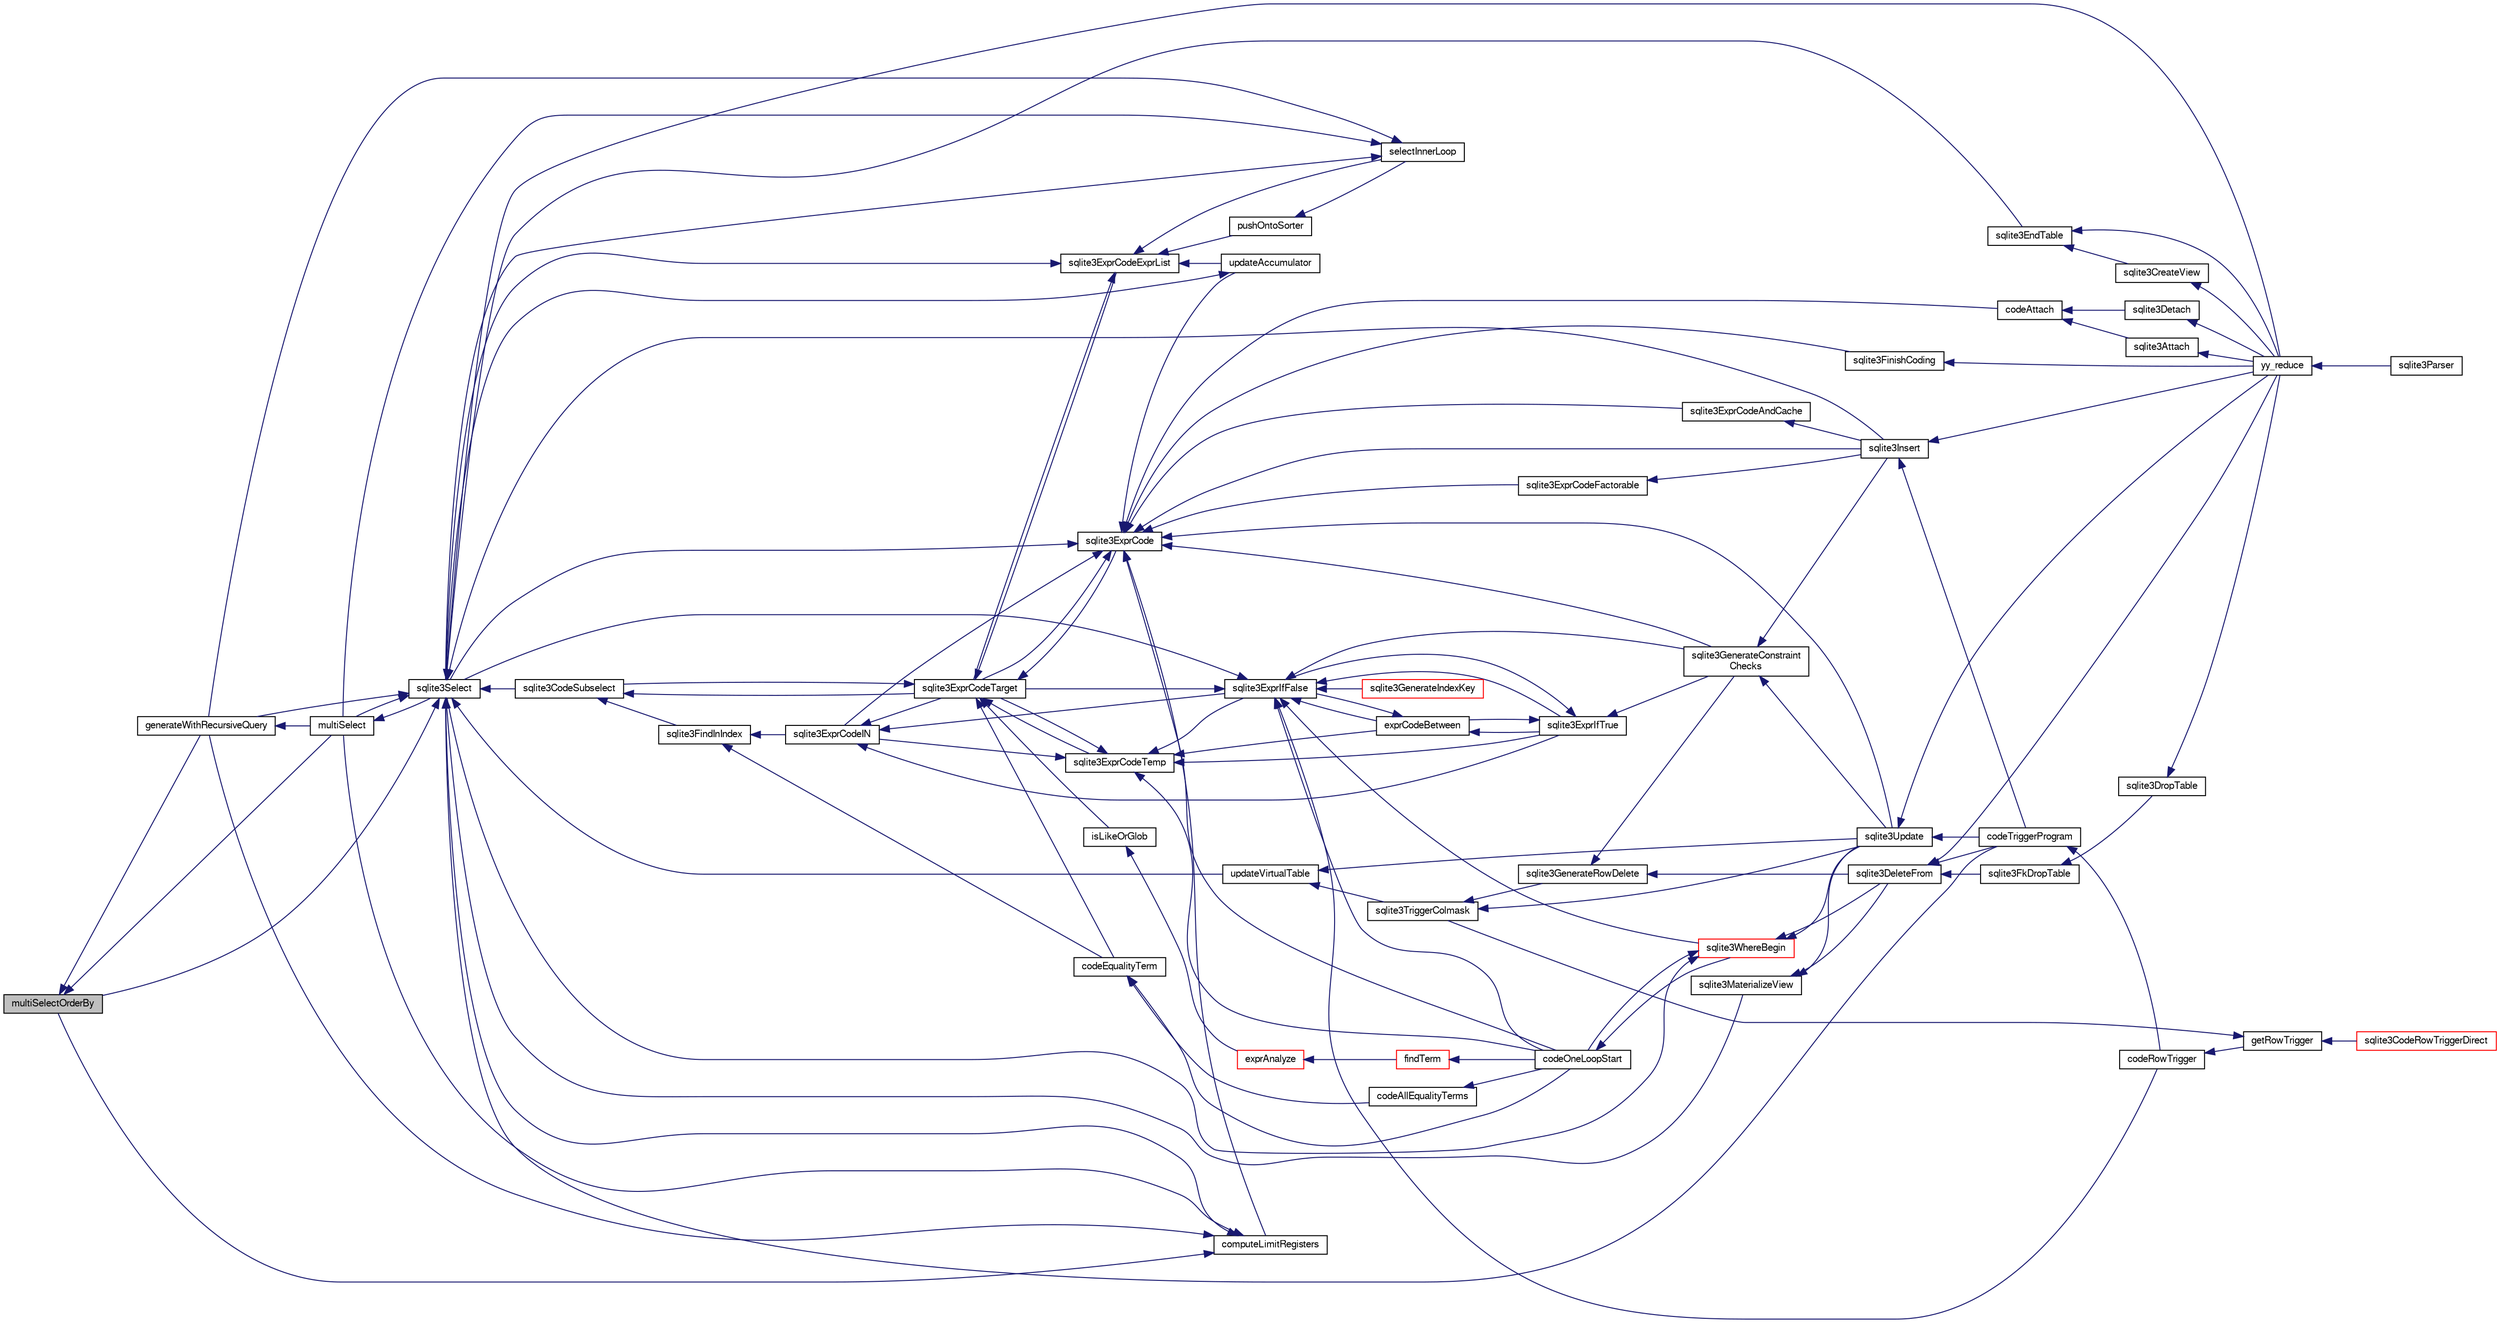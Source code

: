 digraph "multiSelectOrderBy"
{
  edge [fontname="FreeSans",fontsize="10",labelfontname="FreeSans",labelfontsize="10"];
  node [fontname="FreeSans",fontsize="10",shape=record];
  rankdir="LR";
  Node175723 [label="multiSelectOrderBy",height=0.2,width=0.4,color="black", fillcolor="grey75", style="filled", fontcolor="black"];
  Node175723 -> Node175724 [dir="back",color="midnightblue",fontsize="10",style="solid",fontname="FreeSans"];
  Node175724 [label="generateWithRecursiveQuery",height=0.2,width=0.4,color="black", fillcolor="white", style="filled",URL="$sqlite3_8c.html#ade2c3663fa9c3b9676507984b9483942"];
  Node175724 -> Node175725 [dir="back",color="midnightblue",fontsize="10",style="solid",fontname="FreeSans"];
  Node175725 [label="multiSelect",height=0.2,width=0.4,color="black", fillcolor="white", style="filled",URL="$sqlite3_8c.html#a6456c61f3d9b2389738753cedfa24fa7"];
  Node175725 -> Node175726 [dir="back",color="midnightblue",fontsize="10",style="solid",fontname="FreeSans"];
  Node175726 [label="sqlite3Select",height=0.2,width=0.4,color="black", fillcolor="white", style="filled",URL="$sqlite3_8c.html#a2465ee8c956209ba4b272477b7c21a45"];
  Node175726 -> Node175727 [dir="back",color="midnightblue",fontsize="10",style="solid",fontname="FreeSans"];
  Node175727 [label="sqlite3CodeSubselect",height=0.2,width=0.4,color="black", fillcolor="white", style="filled",URL="$sqlite3_8c.html#aa69b46d2204a1d1b110107a1be12ee0c"];
  Node175727 -> Node175728 [dir="back",color="midnightblue",fontsize="10",style="solid",fontname="FreeSans"];
  Node175728 [label="sqlite3FindInIndex",height=0.2,width=0.4,color="black", fillcolor="white", style="filled",URL="$sqlite3_8c.html#af7d8c56ab0231f44bb5f87b3fafeffb2"];
  Node175728 -> Node175729 [dir="back",color="midnightblue",fontsize="10",style="solid",fontname="FreeSans"];
  Node175729 [label="sqlite3ExprCodeIN",height=0.2,width=0.4,color="black", fillcolor="white", style="filled",URL="$sqlite3_8c.html#ad9cf4f5b5ffb90c24a4a0900c8626193"];
  Node175729 -> Node175730 [dir="back",color="midnightblue",fontsize="10",style="solid",fontname="FreeSans"];
  Node175730 [label="sqlite3ExprCodeTarget",height=0.2,width=0.4,color="black", fillcolor="white", style="filled",URL="$sqlite3_8c.html#a4f308397a0a3ed299ed31aaa1ae2a293"];
  Node175730 -> Node175727 [dir="back",color="midnightblue",fontsize="10",style="solid",fontname="FreeSans"];
  Node175730 -> Node175731 [dir="back",color="midnightblue",fontsize="10",style="solid",fontname="FreeSans"];
  Node175731 [label="sqlite3ExprCodeTemp",height=0.2,width=0.4,color="black", fillcolor="white", style="filled",URL="$sqlite3_8c.html#a3bc5c1ccb3c5851847e2aeb4a84ae1fc"];
  Node175731 -> Node175729 [dir="back",color="midnightblue",fontsize="10",style="solid",fontname="FreeSans"];
  Node175731 -> Node175730 [dir="back",color="midnightblue",fontsize="10",style="solid",fontname="FreeSans"];
  Node175731 -> Node175732 [dir="back",color="midnightblue",fontsize="10",style="solid",fontname="FreeSans"];
  Node175732 [label="exprCodeBetween",height=0.2,width=0.4,color="black", fillcolor="white", style="filled",URL="$sqlite3_8c.html#abd053493214542bca8f406f42145d173"];
  Node175732 -> Node175733 [dir="back",color="midnightblue",fontsize="10",style="solid",fontname="FreeSans"];
  Node175733 [label="sqlite3ExprIfTrue",height=0.2,width=0.4,color="black", fillcolor="white", style="filled",URL="$sqlite3_8c.html#ad93a55237c23e1b743ab1f59df1a1444"];
  Node175733 -> Node175732 [dir="back",color="midnightblue",fontsize="10",style="solid",fontname="FreeSans"];
  Node175733 -> Node175734 [dir="back",color="midnightblue",fontsize="10",style="solid",fontname="FreeSans"];
  Node175734 [label="sqlite3ExprIfFalse",height=0.2,width=0.4,color="black", fillcolor="white", style="filled",URL="$sqlite3_8c.html#af97ecccb5d56e321e118414b08f65b71"];
  Node175734 -> Node175730 [dir="back",color="midnightblue",fontsize="10",style="solid",fontname="FreeSans"];
  Node175734 -> Node175732 [dir="back",color="midnightblue",fontsize="10",style="solid",fontname="FreeSans"];
  Node175734 -> Node175733 [dir="back",color="midnightblue",fontsize="10",style="solid",fontname="FreeSans"];
  Node175734 -> Node175735 [dir="back",color="midnightblue",fontsize="10",style="solid",fontname="FreeSans"];
  Node175735 [label="sqlite3GenerateIndexKey",height=0.2,width=0.4,color="red", fillcolor="white", style="filled",URL="$sqlite3_8c.html#ab85ac93d5c5e6760f45f07897be7f272"];
  Node175734 -> Node175761 [dir="back",color="midnightblue",fontsize="10",style="solid",fontname="FreeSans"];
  Node175761 [label="sqlite3GenerateConstraint\lChecks",height=0.2,width=0.4,color="black", fillcolor="white", style="filled",URL="$sqlite3_8c.html#aef639c1e6a0c0a67ca6e7690ad931bd2"];
  Node175761 -> Node175759 [dir="back",color="midnightblue",fontsize="10",style="solid",fontname="FreeSans"];
  Node175759 [label="sqlite3Insert",height=0.2,width=0.4,color="black", fillcolor="white", style="filled",URL="$sqlite3_8c.html#a5b17c9c2000bae6bdff8e6be48d7dc2b"];
  Node175759 -> Node175752 [dir="back",color="midnightblue",fontsize="10",style="solid",fontname="FreeSans"];
  Node175752 [label="codeTriggerProgram",height=0.2,width=0.4,color="black", fillcolor="white", style="filled",URL="$sqlite3_8c.html#a120801f59d9281d201d2ff4b2606836e"];
  Node175752 -> Node175753 [dir="back",color="midnightblue",fontsize="10",style="solid",fontname="FreeSans"];
  Node175753 [label="codeRowTrigger",height=0.2,width=0.4,color="black", fillcolor="white", style="filled",URL="$sqlite3_8c.html#a463cea5aaaf388b560b206570a0022fc"];
  Node175753 -> Node175754 [dir="back",color="midnightblue",fontsize="10",style="solid",fontname="FreeSans"];
  Node175754 [label="getRowTrigger",height=0.2,width=0.4,color="black", fillcolor="white", style="filled",URL="$sqlite3_8c.html#a69626ef20b540d1a2b19cf56f3f45689"];
  Node175754 -> Node175755 [dir="back",color="midnightblue",fontsize="10",style="solid",fontname="FreeSans"];
  Node175755 [label="sqlite3CodeRowTriggerDirect",height=0.2,width=0.4,color="red", fillcolor="white", style="filled",URL="$sqlite3_8c.html#ad92829f9001bcf89a0299dad5a48acd4"];
  Node175754 -> Node175760 [dir="back",color="midnightblue",fontsize="10",style="solid",fontname="FreeSans"];
  Node175760 [label="sqlite3TriggerColmask",height=0.2,width=0.4,color="black", fillcolor="white", style="filled",URL="$sqlite3_8c.html#acace8e99e37ae5e84ea03c65e820c540"];
  Node175760 -> Node175748 [dir="back",color="midnightblue",fontsize="10",style="solid",fontname="FreeSans"];
  Node175748 [label="sqlite3GenerateRowDelete",height=0.2,width=0.4,color="black", fillcolor="white", style="filled",URL="$sqlite3_8c.html#a2c76cbf3027fc18fdbb8cb4cd96b77d9"];
  Node175748 -> Node175749 [dir="back",color="midnightblue",fontsize="10",style="solid",fontname="FreeSans"];
  Node175749 [label="sqlite3DeleteFrom",height=0.2,width=0.4,color="black", fillcolor="white", style="filled",URL="$sqlite3_8c.html#ab9b4b45349188b49eabb23f94608a091"];
  Node175749 -> Node175750 [dir="back",color="midnightblue",fontsize="10",style="solid",fontname="FreeSans"];
  Node175750 [label="sqlite3FkDropTable",height=0.2,width=0.4,color="black", fillcolor="white", style="filled",URL="$sqlite3_8c.html#a1218c6fc74e89152ceaa4760e82f5ef9"];
  Node175750 -> Node175751 [dir="back",color="midnightblue",fontsize="10",style="solid",fontname="FreeSans"];
  Node175751 [label="sqlite3DropTable",height=0.2,width=0.4,color="black", fillcolor="white", style="filled",URL="$sqlite3_8c.html#a5534f77364b5568783c0e50db3c9defb"];
  Node175751 -> Node175739 [dir="back",color="midnightblue",fontsize="10",style="solid",fontname="FreeSans"];
  Node175739 [label="yy_reduce",height=0.2,width=0.4,color="black", fillcolor="white", style="filled",URL="$sqlite3_8c.html#a7c419a9b25711c666a9a2449ef377f14"];
  Node175739 -> Node175740 [dir="back",color="midnightblue",fontsize="10",style="solid",fontname="FreeSans"];
  Node175740 [label="sqlite3Parser",height=0.2,width=0.4,color="black", fillcolor="white", style="filled",URL="$sqlite3_8c.html#a0327d71a5fabe0b6a343d78a2602e72a"];
  Node175749 -> Node175752 [dir="back",color="midnightblue",fontsize="10",style="solid",fontname="FreeSans"];
  Node175749 -> Node175739 [dir="back",color="midnightblue",fontsize="10",style="solid",fontname="FreeSans"];
  Node175748 -> Node175761 [dir="back",color="midnightblue",fontsize="10",style="solid",fontname="FreeSans"];
  Node175760 -> Node175757 [dir="back",color="midnightblue",fontsize="10",style="solid",fontname="FreeSans"];
  Node175757 [label="sqlite3Update",height=0.2,width=0.4,color="black", fillcolor="white", style="filled",URL="$sqlite3_8c.html#ac5aa67c46e8cc8174566fabe6809fafa"];
  Node175757 -> Node175752 [dir="back",color="midnightblue",fontsize="10",style="solid",fontname="FreeSans"];
  Node175757 -> Node175739 [dir="back",color="midnightblue",fontsize="10",style="solid",fontname="FreeSans"];
  Node175759 -> Node175739 [dir="back",color="midnightblue",fontsize="10",style="solid",fontname="FreeSans"];
  Node175761 -> Node175757 [dir="back",color="midnightblue",fontsize="10",style="solid",fontname="FreeSans"];
  Node175734 -> Node175726 [dir="back",color="midnightblue",fontsize="10",style="solid",fontname="FreeSans"];
  Node175734 -> Node175753 [dir="back",color="midnightblue",fontsize="10",style="solid",fontname="FreeSans"];
  Node175734 -> Node175767 [dir="back",color="midnightblue",fontsize="10",style="solid",fontname="FreeSans"];
  Node175767 [label="codeOneLoopStart",height=0.2,width=0.4,color="black", fillcolor="white", style="filled",URL="$sqlite3_8c.html#aa868875120b151c169cc79139ed6e008"];
  Node175767 -> Node175764 [dir="back",color="midnightblue",fontsize="10",style="solid",fontname="FreeSans"];
  Node175764 [label="sqlite3WhereBegin",height=0.2,width=0.4,color="red", fillcolor="white", style="filled",URL="$sqlite3_8c.html#acad049f5c9a96a8118cffd5e5ce89f7c"];
  Node175764 -> Node175749 [dir="back",color="midnightblue",fontsize="10",style="solid",fontname="FreeSans"];
  Node175764 -> Node175726 [dir="back",color="midnightblue",fontsize="10",style="solid",fontname="FreeSans"];
  Node175764 -> Node175757 [dir="back",color="midnightblue",fontsize="10",style="solid",fontname="FreeSans"];
  Node175764 -> Node175767 [dir="back",color="midnightblue",fontsize="10",style="solid",fontname="FreeSans"];
  Node175734 -> Node175764 [dir="back",color="midnightblue",fontsize="10",style="solid",fontname="FreeSans"];
  Node175733 -> Node175761 [dir="back",color="midnightblue",fontsize="10",style="solid",fontname="FreeSans"];
  Node175732 -> Node175734 [dir="back",color="midnightblue",fontsize="10",style="solid",fontname="FreeSans"];
  Node175731 -> Node175733 [dir="back",color="midnightblue",fontsize="10",style="solid",fontname="FreeSans"];
  Node175731 -> Node175734 [dir="back",color="midnightblue",fontsize="10",style="solid",fontname="FreeSans"];
  Node175731 -> Node175767 [dir="back",color="midnightblue",fontsize="10",style="solid",fontname="FreeSans"];
  Node175730 -> Node175768 [dir="back",color="midnightblue",fontsize="10",style="solid",fontname="FreeSans"];
  Node175768 [label="sqlite3ExprCode",height=0.2,width=0.4,color="black", fillcolor="white", style="filled",URL="$sqlite3_8c.html#a75f270fb0b111b86924cca4ea507b417"];
  Node175768 -> Node175729 [dir="back",color="midnightblue",fontsize="10",style="solid",fontname="FreeSans"];
  Node175768 -> Node175730 [dir="back",color="midnightblue",fontsize="10",style="solid",fontname="FreeSans"];
  Node175768 -> Node175769 [dir="back",color="midnightblue",fontsize="10",style="solid",fontname="FreeSans"];
  Node175769 [label="sqlite3ExprCodeFactorable",height=0.2,width=0.4,color="black", fillcolor="white", style="filled",URL="$sqlite3_8c.html#a843f7fd58eec5a683c1fd8435fcd1e84"];
  Node175769 -> Node175759 [dir="back",color="midnightblue",fontsize="10",style="solid",fontname="FreeSans"];
  Node175768 -> Node175770 [dir="back",color="midnightblue",fontsize="10",style="solid",fontname="FreeSans"];
  Node175770 [label="sqlite3ExprCodeAndCache",height=0.2,width=0.4,color="black", fillcolor="white", style="filled",URL="$sqlite3_8c.html#ae3e46527d9b7fc9cb9236d21a5e6b1d8"];
  Node175770 -> Node175759 [dir="back",color="midnightblue",fontsize="10",style="solid",fontname="FreeSans"];
  Node175768 -> Node175771 [dir="back",color="midnightblue",fontsize="10",style="solid",fontname="FreeSans"];
  Node175771 [label="codeAttach",height=0.2,width=0.4,color="black", fillcolor="white", style="filled",URL="$sqlite3_8c.html#ade4e9e30d828a19c191fdcb098676d5b"];
  Node175771 -> Node175772 [dir="back",color="midnightblue",fontsize="10",style="solid",fontname="FreeSans"];
  Node175772 [label="sqlite3Detach",height=0.2,width=0.4,color="black", fillcolor="white", style="filled",URL="$sqlite3_8c.html#ab1a5a0b01c7560aef5e0b8603a68747d"];
  Node175772 -> Node175739 [dir="back",color="midnightblue",fontsize="10",style="solid",fontname="FreeSans"];
  Node175771 -> Node175773 [dir="back",color="midnightblue",fontsize="10",style="solid",fontname="FreeSans"];
  Node175773 [label="sqlite3Attach",height=0.2,width=0.4,color="black", fillcolor="white", style="filled",URL="$sqlite3_8c.html#ae0907fe0b43cc1b4c7e6a16213e8546f"];
  Node175773 -> Node175739 [dir="back",color="midnightblue",fontsize="10",style="solid",fontname="FreeSans"];
  Node175768 -> Node175774 [dir="back",color="midnightblue",fontsize="10",style="solid",fontname="FreeSans"];
  Node175774 [label="sqlite3FinishCoding",height=0.2,width=0.4,color="black", fillcolor="white", style="filled",URL="$sqlite3_8c.html#a651bc5b446c276c092705856d995b278"];
  Node175774 -> Node175739 [dir="back",color="midnightblue",fontsize="10",style="solid",fontname="FreeSans"];
  Node175768 -> Node175759 [dir="back",color="midnightblue",fontsize="10",style="solid",fontname="FreeSans"];
  Node175768 -> Node175761 [dir="back",color="midnightblue",fontsize="10",style="solid",fontname="FreeSans"];
  Node175768 -> Node175775 [dir="back",color="midnightblue",fontsize="10",style="solid",fontname="FreeSans"];
  Node175775 [label="computeLimitRegisters",height=0.2,width=0.4,color="black", fillcolor="white", style="filled",URL="$sqlite3_8c.html#ae9d37055e4905929b6f6cda5461e2f37"];
  Node175775 -> Node175724 [dir="back",color="midnightblue",fontsize="10",style="solid",fontname="FreeSans"];
  Node175775 -> Node175725 [dir="back",color="midnightblue",fontsize="10",style="solid",fontname="FreeSans"];
  Node175775 -> Node175723 [dir="back",color="midnightblue",fontsize="10",style="solid",fontname="FreeSans"];
  Node175775 -> Node175726 [dir="back",color="midnightblue",fontsize="10",style="solid",fontname="FreeSans"];
  Node175768 -> Node175776 [dir="back",color="midnightblue",fontsize="10",style="solid",fontname="FreeSans"];
  Node175776 [label="updateAccumulator",height=0.2,width=0.4,color="black", fillcolor="white", style="filled",URL="$sqlite3_8c.html#a1681660dd3ecd50c8727d6e56a537bd9"];
  Node175776 -> Node175726 [dir="back",color="midnightblue",fontsize="10",style="solid",fontname="FreeSans"];
  Node175768 -> Node175726 [dir="back",color="midnightblue",fontsize="10",style="solid",fontname="FreeSans"];
  Node175768 -> Node175757 [dir="back",color="midnightblue",fontsize="10",style="solid",fontname="FreeSans"];
  Node175768 -> Node175767 [dir="back",color="midnightblue",fontsize="10",style="solid",fontname="FreeSans"];
  Node175730 -> Node175777 [dir="back",color="midnightblue",fontsize="10",style="solid",fontname="FreeSans"];
  Node175777 [label="sqlite3ExprCodeExprList",height=0.2,width=0.4,color="black", fillcolor="white", style="filled",URL="$sqlite3_8c.html#a05b2b3dc3de7565de24eb3a2ff4e9566"];
  Node175777 -> Node175730 [dir="back",color="midnightblue",fontsize="10",style="solid",fontname="FreeSans"];
  Node175777 -> Node175778 [dir="back",color="midnightblue",fontsize="10",style="solid",fontname="FreeSans"];
  Node175778 [label="pushOntoSorter",height=0.2,width=0.4,color="black", fillcolor="white", style="filled",URL="$sqlite3_8c.html#a4555397beb584a386e7739cf022a6651"];
  Node175778 -> Node175779 [dir="back",color="midnightblue",fontsize="10",style="solid",fontname="FreeSans"];
  Node175779 [label="selectInnerLoop",height=0.2,width=0.4,color="black", fillcolor="white", style="filled",URL="$sqlite3_8c.html#ababe0933661ebe67eb0e6074bb1fd411"];
  Node175779 -> Node175724 [dir="back",color="midnightblue",fontsize="10",style="solid",fontname="FreeSans"];
  Node175779 -> Node175725 [dir="back",color="midnightblue",fontsize="10",style="solid",fontname="FreeSans"];
  Node175779 -> Node175726 [dir="back",color="midnightblue",fontsize="10",style="solid",fontname="FreeSans"];
  Node175777 -> Node175779 [dir="back",color="midnightblue",fontsize="10",style="solid",fontname="FreeSans"];
  Node175777 -> Node175776 [dir="back",color="midnightblue",fontsize="10",style="solid",fontname="FreeSans"];
  Node175777 -> Node175726 [dir="back",color="midnightblue",fontsize="10",style="solid",fontname="FreeSans"];
  Node175730 -> Node175780 [dir="back",color="midnightblue",fontsize="10",style="solid",fontname="FreeSans"];
  Node175780 [label="isLikeOrGlob",height=0.2,width=0.4,color="black", fillcolor="white", style="filled",URL="$sqlite3_8c.html#a6c38e495198bf8976f68d1a6ebd74a50"];
  Node175780 -> Node175781 [dir="back",color="midnightblue",fontsize="10",style="solid",fontname="FreeSans"];
  Node175781 [label="exprAnalyze",height=0.2,width=0.4,color="red", fillcolor="white", style="filled",URL="$sqlite3_8c.html#acb10e48c9a4184a4edd9bfd5b14ad0b7"];
  Node175781 -> Node175782 [dir="back",color="midnightblue",fontsize="10",style="solid",fontname="FreeSans"];
  Node175782 [label="findTerm",height=0.2,width=0.4,color="red", fillcolor="white", style="filled",URL="$sqlite3_8c.html#af26eb1eed85001fcf29fa189b631ac4b"];
  Node175782 -> Node175767 [dir="back",color="midnightblue",fontsize="10",style="solid",fontname="FreeSans"];
  Node175730 -> Node175789 [dir="back",color="midnightblue",fontsize="10",style="solid",fontname="FreeSans"];
  Node175789 [label="codeEqualityTerm",height=0.2,width=0.4,color="black", fillcolor="white", style="filled",URL="$sqlite3_8c.html#ad88a57073f031452c9843e97f15acc47"];
  Node175789 -> Node175790 [dir="back",color="midnightblue",fontsize="10",style="solid",fontname="FreeSans"];
  Node175790 [label="codeAllEqualityTerms",height=0.2,width=0.4,color="black", fillcolor="white", style="filled",URL="$sqlite3_8c.html#a3095598b812500a4efe41bf17cd49381"];
  Node175790 -> Node175767 [dir="back",color="midnightblue",fontsize="10",style="solid",fontname="FreeSans"];
  Node175789 -> Node175767 [dir="back",color="midnightblue",fontsize="10",style="solid",fontname="FreeSans"];
  Node175729 -> Node175733 [dir="back",color="midnightblue",fontsize="10",style="solid",fontname="FreeSans"];
  Node175729 -> Node175734 [dir="back",color="midnightblue",fontsize="10",style="solid",fontname="FreeSans"];
  Node175728 -> Node175789 [dir="back",color="midnightblue",fontsize="10",style="solid",fontname="FreeSans"];
  Node175727 -> Node175730 [dir="back",color="midnightblue",fontsize="10",style="solid",fontname="FreeSans"];
  Node175726 -> Node175742 [dir="back",color="midnightblue",fontsize="10",style="solid",fontname="FreeSans"];
  Node175742 [label="sqlite3EndTable",height=0.2,width=0.4,color="black", fillcolor="white", style="filled",URL="$sqlite3_8c.html#a7b5f2c66c0f0b6f819d970ca389768b0"];
  Node175742 -> Node175743 [dir="back",color="midnightblue",fontsize="10",style="solid",fontname="FreeSans"];
  Node175743 [label="sqlite3CreateView",height=0.2,width=0.4,color="black", fillcolor="white", style="filled",URL="$sqlite3_8c.html#a9d85cb00ff71dee5cd9a019503a6982e"];
  Node175743 -> Node175739 [dir="back",color="midnightblue",fontsize="10",style="solid",fontname="FreeSans"];
  Node175742 -> Node175739 [dir="back",color="midnightblue",fontsize="10",style="solid",fontname="FreeSans"];
  Node175726 -> Node175791 [dir="back",color="midnightblue",fontsize="10",style="solid",fontname="FreeSans"];
  Node175791 [label="sqlite3MaterializeView",height=0.2,width=0.4,color="black", fillcolor="white", style="filled",URL="$sqlite3_8c.html#a4557984b0b75f998fb0c3f231c9b1def"];
  Node175791 -> Node175749 [dir="back",color="midnightblue",fontsize="10",style="solid",fontname="FreeSans"];
  Node175791 -> Node175757 [dir="back",color="midnightblue",fontsize="10",style="solid",fontname="FreeSans"];
  Node175726 -> Node175759 [dir="back",color="midnightblue",fontsize="10",style="solid",fontname="FreeSans"];
  Node175726 -> Node175724 [dir="back",color="midnightblue",fontsize="10",style="solid",fontname="FreeSans"];
  Node175726 -> Node175725 [dir="back",color="midnightblue",fontsize="10",style="solid",fontname="FreeSans"];
  Node175726 -> Node175723 [dir="back",color="midnightblue",fontsize="10",style="solid",fontname="FreeSans"];
  Node175726 -> Node175752 [dir="back",color="midnightblue",fontsize="10",style="solid",fontname="FreeSans"];
  Node175726 -> Node175792 [dir="back",color="midnightblue",fontsize="10",style="solid",fontname="FreeSans"];
  Node175792 [label="updateVirtualTable",height=0.2,width=0.4,color="black", fillcolor="white", style="filled",URL="$sqlite3_8c.html#a740220531db9293c39a2cdd7da3f74e1"];
  Node175792 -> Node175760 [dir="back",color="midnightblue",fontsize="10",style="solid",fontname="FreeSans"];
  Node175792 -> Node175757 [dir="back",color="midnightblue",fontsize="10",style="solid",fontname="FreeSans"];
  Node175726 -> Node175739 [dir="back",color="midnightblue",fontsize="10",style="solid",fontname="FreeSans"];
  Node175723 -> Node175725 [dir="back",color="midnightblue",fontsize="10",style="solid",fontname="FreeSans"];
}
